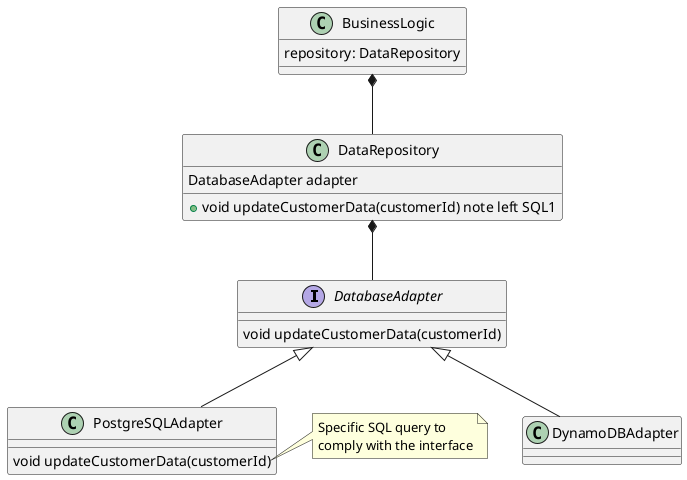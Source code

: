 @startuml hegagonal

interface DatabaseAdapter {
    void updateCustomerData(customerId)
}

DatabaseAdapter <|-- DynamoDBAdapter
DatabaseAdapter <|-- PostgreSQLAdapter

PostgreSQLAdapter : void updateCustomerData(customerId)
note right of PostgreSQLAdapter::updateCustomerData
    Specific SQL query to
    comply with the interface
end note

class DataRepository {
    DatabaseAdapter adapter
    + void updateCustomerData(customerId) note left SQL1
}

class BusinessLogic {
    repository: DataRepository
}

DataRepository *-- DatabaseAdapter
BusinessLogic *-- DataRepository
@enduml
